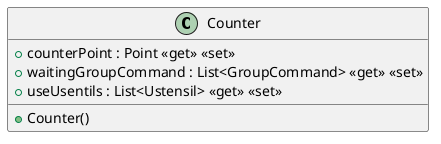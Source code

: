 @startuml
class Counter {
    + counterPoint : Point <<get>> <<set>>
    + waitingGroupCommand : List<GroupCommand> <<get>> <<set>>
    + useUsentils : List<Ustensil> <<get>> <<set>>
    + Counter()
}
@enduml
